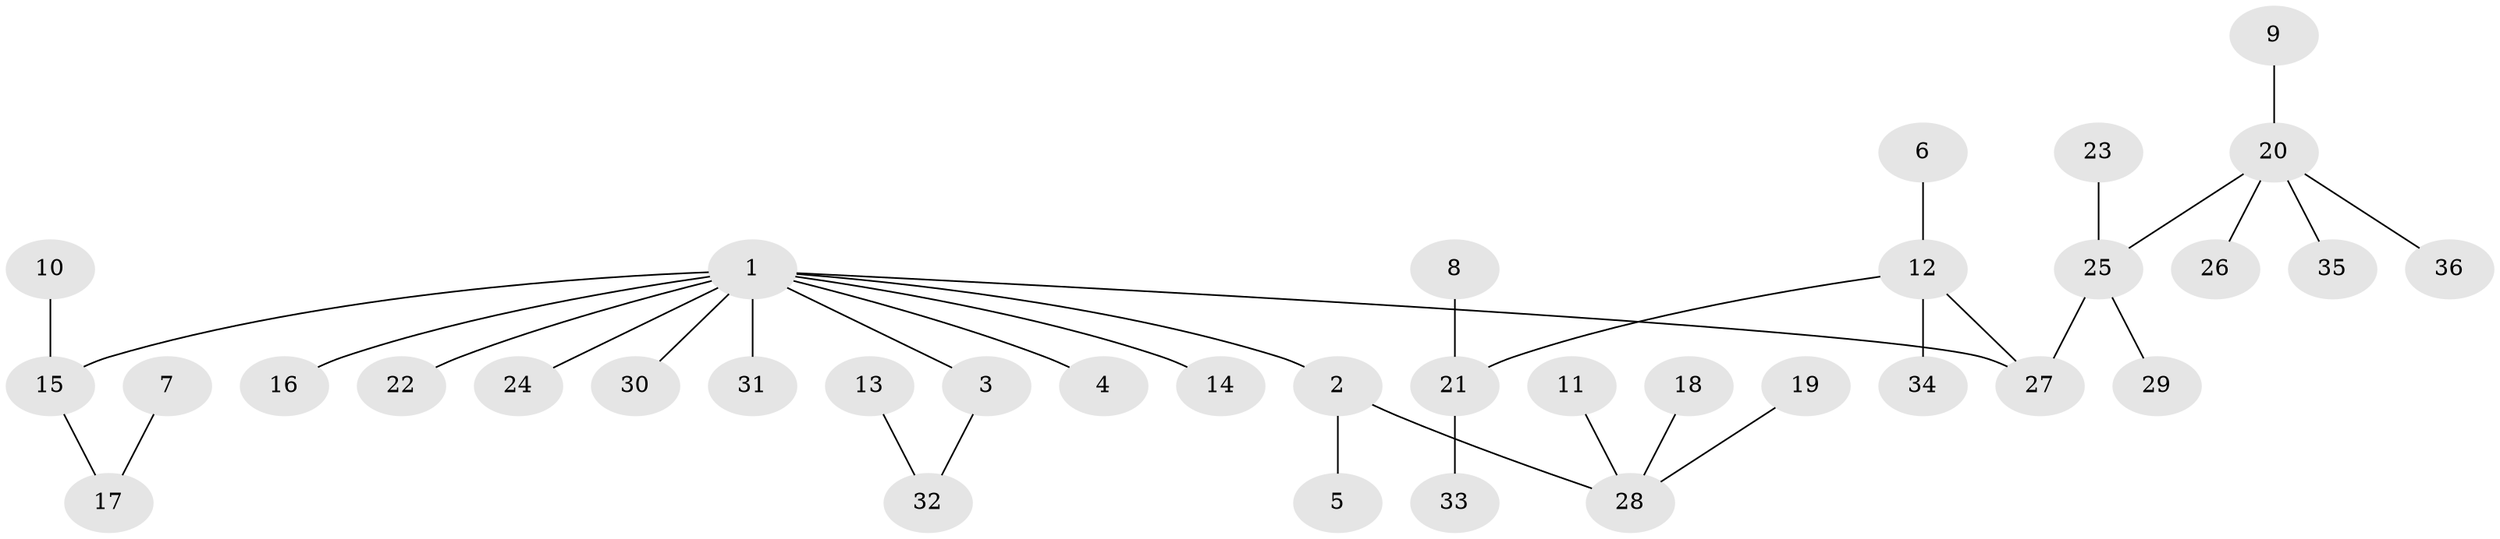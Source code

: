 // original degree distribution, {7: 0.014084507042253521, 6: 0.014084507042253521, 5: 0.056338028169014086, 3: 0.11267605633802817, 1: 0.5211267605633803, 2: 0.23943661971830985, 4: 0.04225352112676056}
// Generated by graph-tools (version 1.1) at 2025/26/03/09/25 03:26:24]
// undirected, 36 vertices, 35 edges
graph export_dot {
graph [start="1"]
  node [color=gray90,style=filled];
  1;
  2;
  3;
  4;
  5;
  6;
  7;
  8;
  9;
  10;
  11;
  12;
  13;
  14;
  15;
  16;
  17;
  18;
  19;
  20;
  21;
  22;
  23;
  24;
  25;
  26;
  27;
  28;
  29;
  30;
  31;
  32;
  33;
  34;
  35;
  36;
  1 -- 2 [weight=1.0];
  1 -- 3 [weight=1.0];
  1 -- 4 [weight=1.0];
  1 -- 14 [weight=1.0];
  1 -- 15 [weight=1.0];
  1 -- 16 [weight=1.0];
  1 -- 22 [weight=1.0];
  1 -- 24 [weight=1.0];
  1 -- 27 [weight=1.0];
  1 -- 30 [weight=1.0];
  1 -- 31 [weight=1.0];
  2 -- 5 [weight=1.0];
  2 -- 28 [weight=1.0];
  3 -- 32 [weight=1.0];
  6 -- 12 [weight=1.0];
  7 -- 17 [weight=1.0];
  8 -- 21 [weight=1.0];
  9 -- 20 [weight=1.0];
  10 -- 15 [weight=1.0];
  11 -- 28 [weight=1.0];
  12 -- 21 [weight=1.0];
  12 -- 27 [weight=1.0];
  12 -- 34 [weight=1.0];
  13 -- 32 [weight=1.0];
  15 -- 17 [weight=1.0];
  18 -- 28 [weight=1.0];
  19 -- 28 [weight=1.0];
  20 -- 25 [weight=1.0];
  20 -- 26 [weight=1.0];
  20 -- 35 [weight=1.0];
  20 -- 36 [weight=1.0];
  21 -- 33 [weight=1.0];
  23 -- 25 [weight=1.0];
  25 -- 27 [weight=1.0];
  25 -- 29 [weight=1.0];
}
